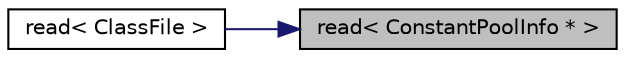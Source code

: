 digraph "read&lt; ConstantPoolInfo * &gt;"
{
 // LATEX_PDF_SIZE
  edge [fontname="Helvetica",fontsize="10",labelfontname="Helvetica",labelfontsize="10"];
  node [fontname="Helvetica",fontsize="10",shape=record];
  rankdir="RL";
  Node1 [label="read\< ConstantPoolInfo * \>",height=0.2,width=0.4,color="black", fillcolor="grey75", style="filled", fontcolor="black",tooltip=" "];
  Node1 -> Node2 [dir="back",color="midnightblue",fontsize="10",style="solid",fontname="Helvetica"];
  Node2 [label="read\< ClassFile \>",height=0.2,width=0.4,color="black", fillcolor="white", style="filled",URL="$_tipos_8cpp.html#abb74f187f1f98c672acfe24d16ab86e1",tooltip=" "];
}
